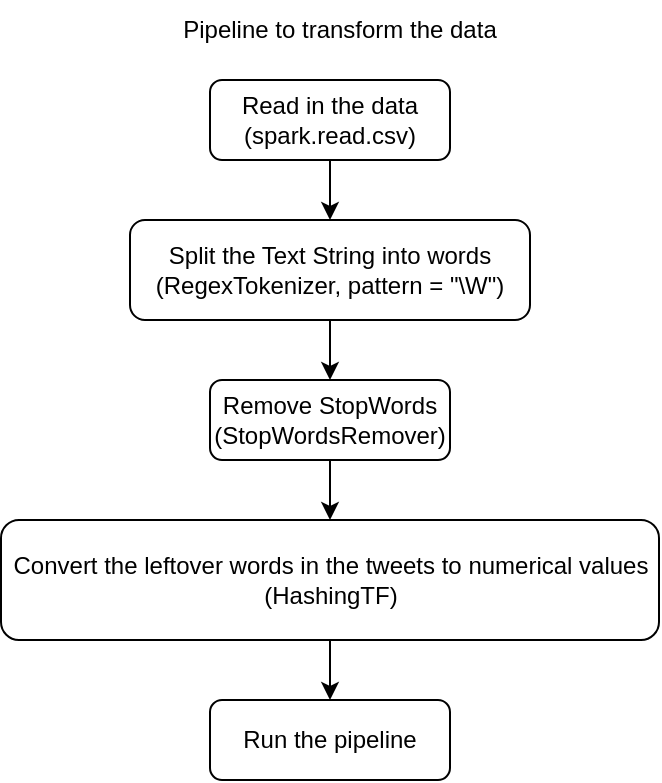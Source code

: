 <mxfile version="22.1.5" type="github">
  <diagram id="C5RBs43oDa-KdzZeNtuy" name="Page-1">
    <mxGraphModel dx="1034" dy="458" grid="1" gridSize="10" guides="1" tooltips="1" connect="1" arrows="1" fold="1" page="1" pageScale="1" pageWidth="827" pageHeight="1169" math="0" shadow="0">
      <root>
        <mxCell id="WIyWlLk6GJQsqaUBKTNV-0" />
        <mxCell id="WIyWlLk6GJQsqaUBKTNV-1" parent="WIyWlLk6GJQsqaUBKTNV-0" />
        <mxCell id="Yc5TvGUUKBZxpQjDAxng-10" style="edgeStyle=orthogonalEdgeStyle;rounded=0;orthogonalLoop=1;jettySize=auto;html=1;exitX=0.5;exitY=1;exitDx=0;exitDy=0;entryX=0.5;entryY=0;entryDx=0;entryDy=0;" edge="1" parent="WIyWlLk6GJQsqaUBKTNV-1" source="WIyWlLk6GJQsqaUBKTNV-3" target="Yc5TvGUUKBZxpQjDAxng-1">
          <mxGeometry relative="1" as="geometry" />
        </mxCell>
        <mxCell id="WIyWlLk6GJQsqaUBKTNV-3" value="Read in the data&lt;br&gt;(spark.read.csv)" style="rounded=1;whiteSpace=wrap;html=1;fontSize=12;glass=0;strokeWidth=1;shadow=0;" parent="WIyWlLk6GJQsqaUBKTNV-1" vertex="1">
          <mxGeometry x="349" y="70" width="120" height="40" as="geometry" />
        </mxCell>
        <mxCell id="Yc5TvGUUKBZxpQjDAxng-0" value="Pipeline to transform the data" style="text;html=1;strokeColor=none;fillColor=none;align=center;verticalAlign=middle;whiteSpace=wrap;rounded=0;" vertex="1" parent="WIyWlLk6GJQsqaUBKTNV-1">
          <mxGeometry x="319" y="30" width="190" height="30" as="geometry" />
        </mxCell>
        <mxCell id="Yc5TvGUUKBZxpQjDAxng-12" style="edgeStyle=orthogonalEdgeStyle;rounded=0;orthogonalLoop=1;jettySize=auto;html=1;exitX=0.5;exitY=1;exitDx=0;exitDy=0;entryX=0.5;entryY=0;entryDx=0;entryDy=0;" edge="1" parent="WIyWlLk6GJQsqaUBKTNV-1" source="Yc5TvGUUKBZxpQjDAxng-1" target="Yc5TvGUUKBZxpQjDAxng-11">
          <mxGeometry relative="1" as="geometry" />
        </mxCell>
        <mxCell id="Yc5TvGUUKBZxpQjDAxng-1" value="Split the Text String into words&lt;br&gt;(RegexTokenizer, pattern = &quot;\\W&quot;)" style="rounded=1;whiteSpace=wrap;html=1;" vertex="1" parent="WIyWlLk6GJQsqaUBKTNV-1">
          <mxGeometry x="309" y="140" width="200" height="50" as="geometry" />
        </mxCell>
        <mxCell id="Yc5TvGUUKBZxpQjDAxng-14" style="edgeStyle=orthogonalEdgeStyle;rounded=0;orthogonalLoop=1;jettySize=auto;html=1;exitX=0.5;exitY=1;exitDx=0;exitDy=0;entryX=0.5;entryY=0;entryDx=0;entryDy=0;" edge="1" parent="WIyWlLk6GJQsqaUBKTNV-1" source="Yc5TvGUUKBZxpQjDAxng-11" target="Yc5TvGUUKBZxpQjDAxng-15">
          <mxGeometry relative="1" as="geometry">
            <mxPoint x="409" y="320" as="targetPoint" />
          </mxGeometry>
        </mxCell>
        <mxCell id="Yc5TvGUUKBZxpQjDAxng-11" value="Remove StopWords&lt;br&gt;(StopWordsRemover)" style="rounded=1;whiteSpace=wrap;html=1;" vertex="1" parent="WIyWlLk6GJQsqaUBKTNV-1">
          <mxGeometry x="349" y="220" width="120" height="40" as="geometry" />
        </mxCell>
        <mxCell id="Yc5TvGUUKBZxpQjDAxng-17" style="edgeStyle=orthogonalEdgeStyle;rounded=0;orthogonalLoop=1;jettySize=auto;html=1;exitX=0.5;exitY=1;exitDx=0;exitDy=0;entryX=0.5;entryY=0;entryDx=0;entryDy=0;" edge="1" parent="WIyWlLk6GJQsqaUBKTNV-1" source="Yc5TvGUUKBZxpQjDAxng-15" target="Yc5TvGUUKBZxpQjDAxng-16">
          <mxGeometry relative="1" as="geometry" />
        </mxCell>
        <mxCell id="Yc5TvGUUKBZxpQjDAxng-15" value="Convert the leftover words in the tweets to numerical values&lt;br&gt;(HashingTF)" style="rounded=1;whiteSpace=wrap;html=1;" vertex="1" parent="WIyWlLk6GJQsqaUBKTNV-1">
          <mxGeometry x="244.5" y="290" width="329" height="60" as="geometry" />
        </mxCell>
        <mxCell id="Yc5TvGUUKBZxpQjDAxng-16" value="Run the pipeline" style="rounded=1;whiteSpace=wrap;html=1;" vertex="1" parent="WIyWlLk6GJQsqaUBKTNV-1">
          <mxGeometry x="349" y="380" width="120" height="40" as="geometry" />
        </mxCell>
      </root>
    </mxGraphModel>
  </diagram>
</mxfile>
